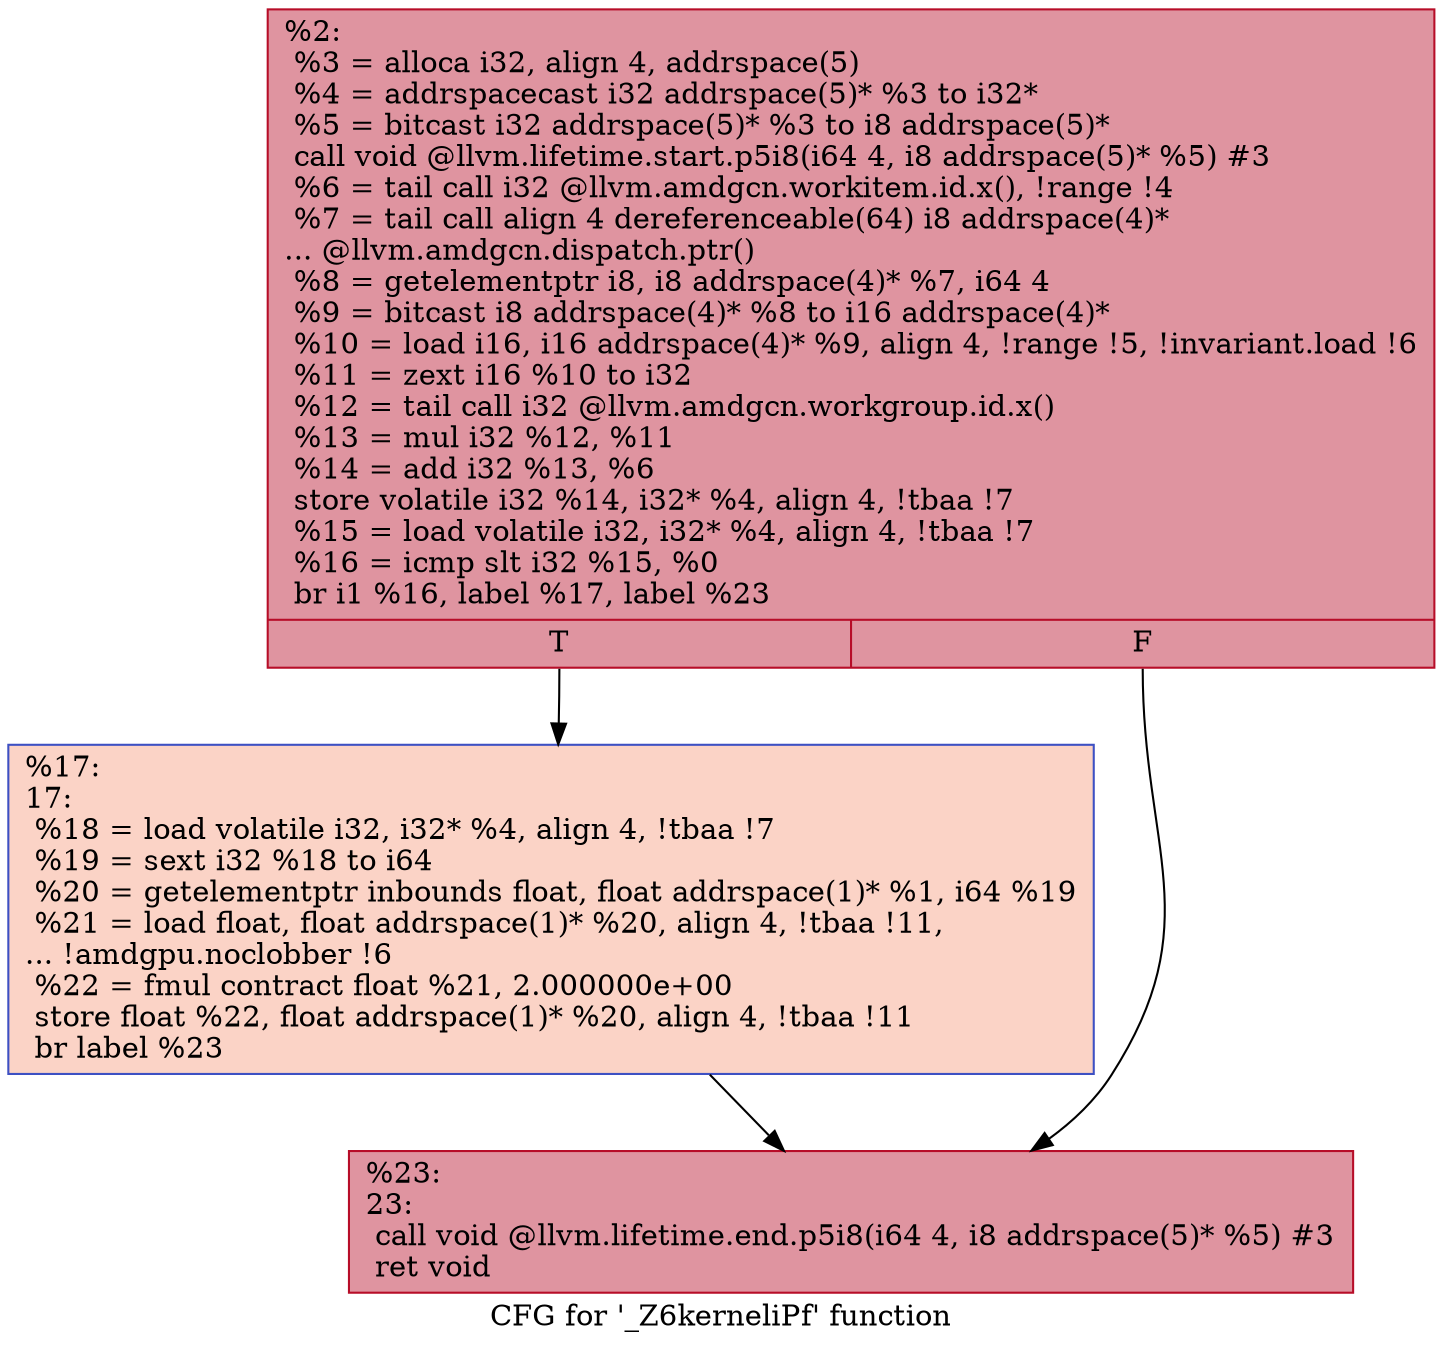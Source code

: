 digraph "CFG for '_Z6kerneliPf' function" {
	label="CFG for '_Z6kerneliPf' function";

	Node0x5df5660 [shape=record,color="#b70d28ff", style=filled, fillcolor="#b70d2870",label="{%2:\l  %3 = alloca i32, align 4, addrspace(5)\l  %4 = addrspacecast i32 addrspace(5)* %3 to i32*\l  %5 = bitcast i32 addrspace(5)* %3 to i8 addrspace(5)*\l  call void @llvm.lifetime.start.p5i8(i64 4, i8 addrspace(5)* %5) #3\l  %6 = tail call i32 @llvm.amdgcn.workitem.id.x(), !range !4\l  %7 = tail call align 4 dereferenceable(64) i8 addrspace(4)*\l... @llvm.amdgcn.dispatch.ptr()\l  %8 = getelementptr i8, i8 addrspace(4)* %7, i64 4\l  %9 = bitcast i8 addrspace(4)* %8 to i16 addrspace(4)*\l  %10 = load i16, i16 addrspace(4)* %9, align 4, !range !5, !invariant.load !6\l  %11 = zext i16 %10 to i32\l  %12 = tail call i32 @llvm.amdgcn.workgroup.id.x()\l  %13 = mul i32 %12, %11\l  %14 = add i32 %13, %6\l  store volatile i32 %14, i32* %4, align 4, !tbaa !7\l  %15 = load volatile i32, i32* %4, align 4, !tbaa !7\l  %16 = icmp slt i32 %15, %0\l  br i1 %16, label %17, label %23\l|{<s0>T|<s1>F}}"];
	Node0x5df5660:s0 -> Node0x5df7020;
	Node0x5df5660:s1 -> Node0x5df81c0;
	Node0x5df7020 [shape=record,color="#3d50c3ff", style=filled, fillcolor="#f59c7d70",label="{%17:\l17:                                               \l  %18 = load volatile i32, i32* %4, align 4, !tbaa !7\l  %19 = sext i32 %18 to i64\l  %20 = getelementptr inbounds float, float addrspace(1)* %1, i64 %19\l  %21 = load float, float addrspace(1)* %20, align 4, !tbaa !11,\l... !amdgpu.noclobber !6\l  %22 = fmul contract float %21, 2.000000e+00\l  store float %22, float addrspace(1)* %20, align 4, !tbaa !11\l  br label %23\l}"];
	Node0x5df7020 -> Node0x5df81c0;
	Node0x5df81c0 [shape=record,color="#b70d28ff", style=filled, fillcolor="#b70d2870",label="{%23:\l23:                                               \l  call void @llvm.lifetime.end.p5i8(i64 4, i8 addrspace(5)* %5) #3\l  ret void\l}"];
}
